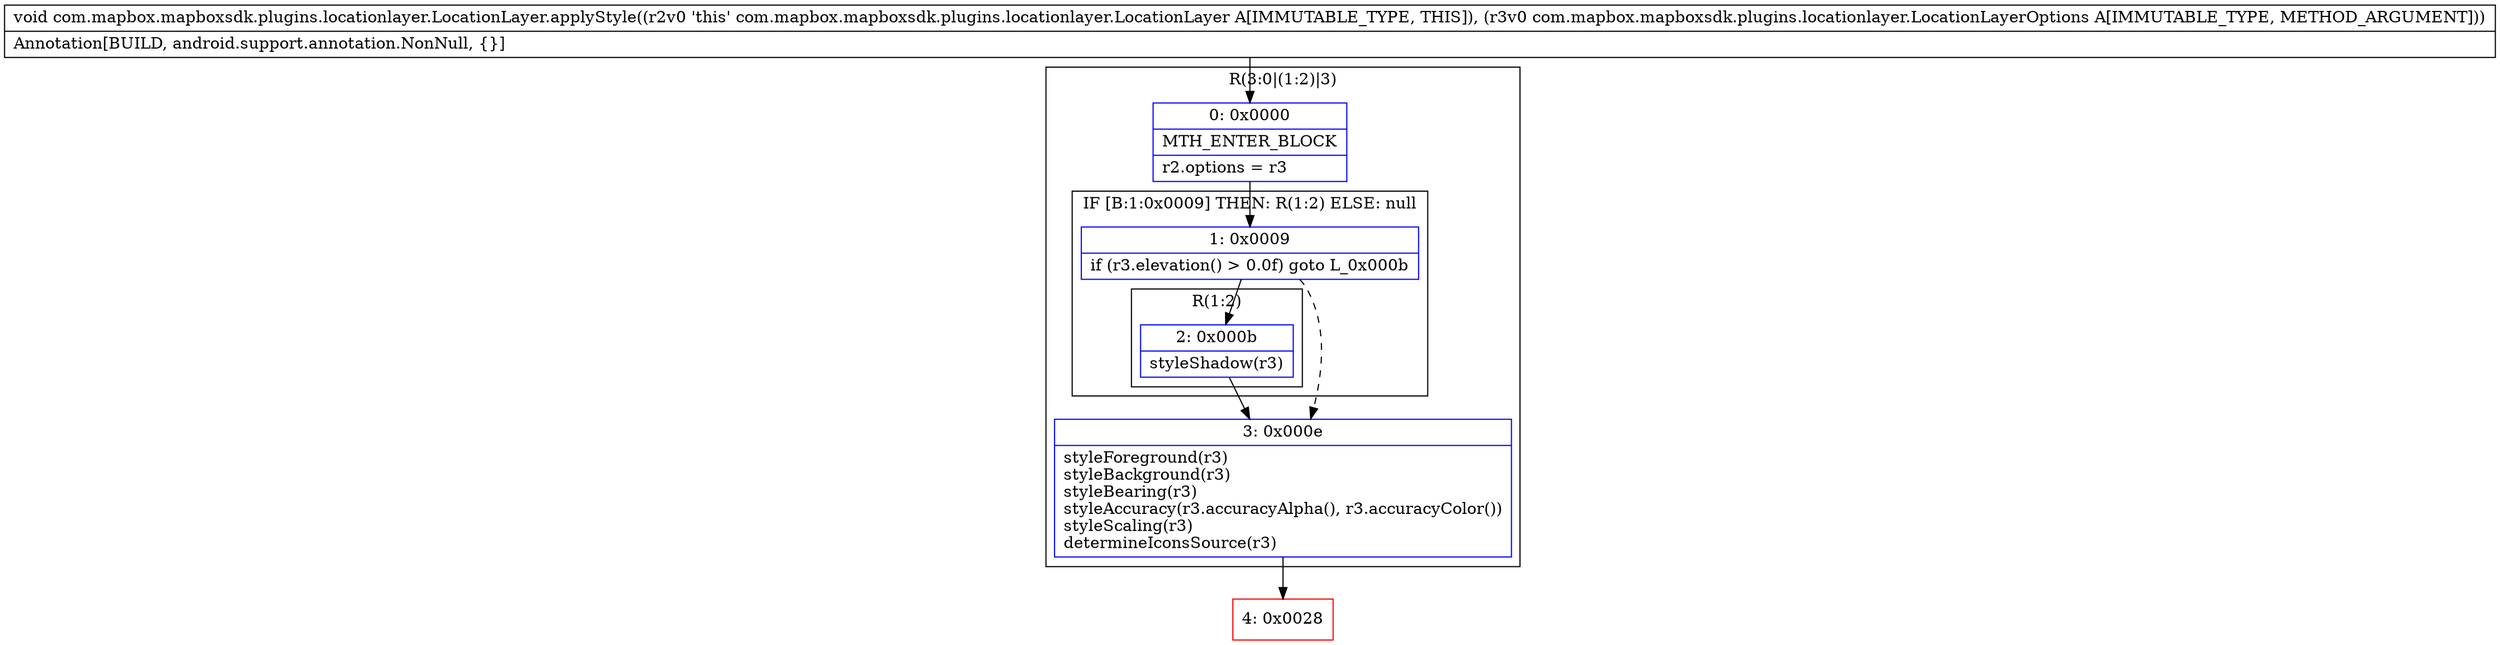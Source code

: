 digraph "CFG forcom.mapbox.mapboxsdk.plugins.locationlayer.LocationLayer.applyStyle(Lcom\/mapbox\/mapboxsdk\/plugins\/locationlayer\/LocationLayerOptions;)V" {
subgraph cluster_Region_1536101264 {
label = "R(3:0|(1:2)|3)";
node [shape=record,color=blue];
Node_0 [shape=record,label="{0\:\ 0x0000|MTH_ENTER_BLOCK\l|r2.options = r3\l}"];
subgraph cluster_IfRegion_1423537509 {
label = "IF [B:1:0x0009] THEN: R(1:2) ELSE: null";
node [shape=record,color=blue];
Node_1 [shape=record,label="{1\:\ 0x0009|if (r3.elevation() \> 0.0f) goto L_0x000b\l}"];
subgraph cluster_Region_63884987 {
label = "R(1:2)";
node [shape=record,color=blue];
Node_2 [shape=record,label="{2\:\ 0x000b|styleShadow(r3)\l}"];
}
}
Node_3 [shape=record,label="{3\:\ 0x000e|styleForeground(r3)\lstyleBackground(r3)\lstyleBearing(r3)\lstyleAccuracy(r3.accuracyAlpha(), r3.accuracyColor())\lstyleScaling(r3)\ldetermineIconsSource(r3)\l}"];
}
Node_4 [shape=record,color=red,label="{4\:\ 0x0028}"];
MethodNode[shape=record,label="{void com.mapbox.mapboxsdk.plugins.locationlayer.LocationLayer.applyStyle((r2v0 'this' com.mapbox.mapboxsdk.plugins.locationlayer.LocationLayer A[IMMUTABLE_TYPE, THIS]), (r3v0 com.mapbox.mapboxsdk.plugins.locationlayer.LocationLayerOptions A[IMMUTABLE_TYPE, METHOD_ARGUMENT]))  | Annotation[BUILD, android.support.annotation.NonNull, \{\}]\l}"];
MethodNode -> Node_0;
Node_0 -> Node_1;
Node_1 -> Node_2;
Node_1 -> Node_3[style=dashed];
Node_2 -> Node_3;
Node_3 -> Node_4;
}

